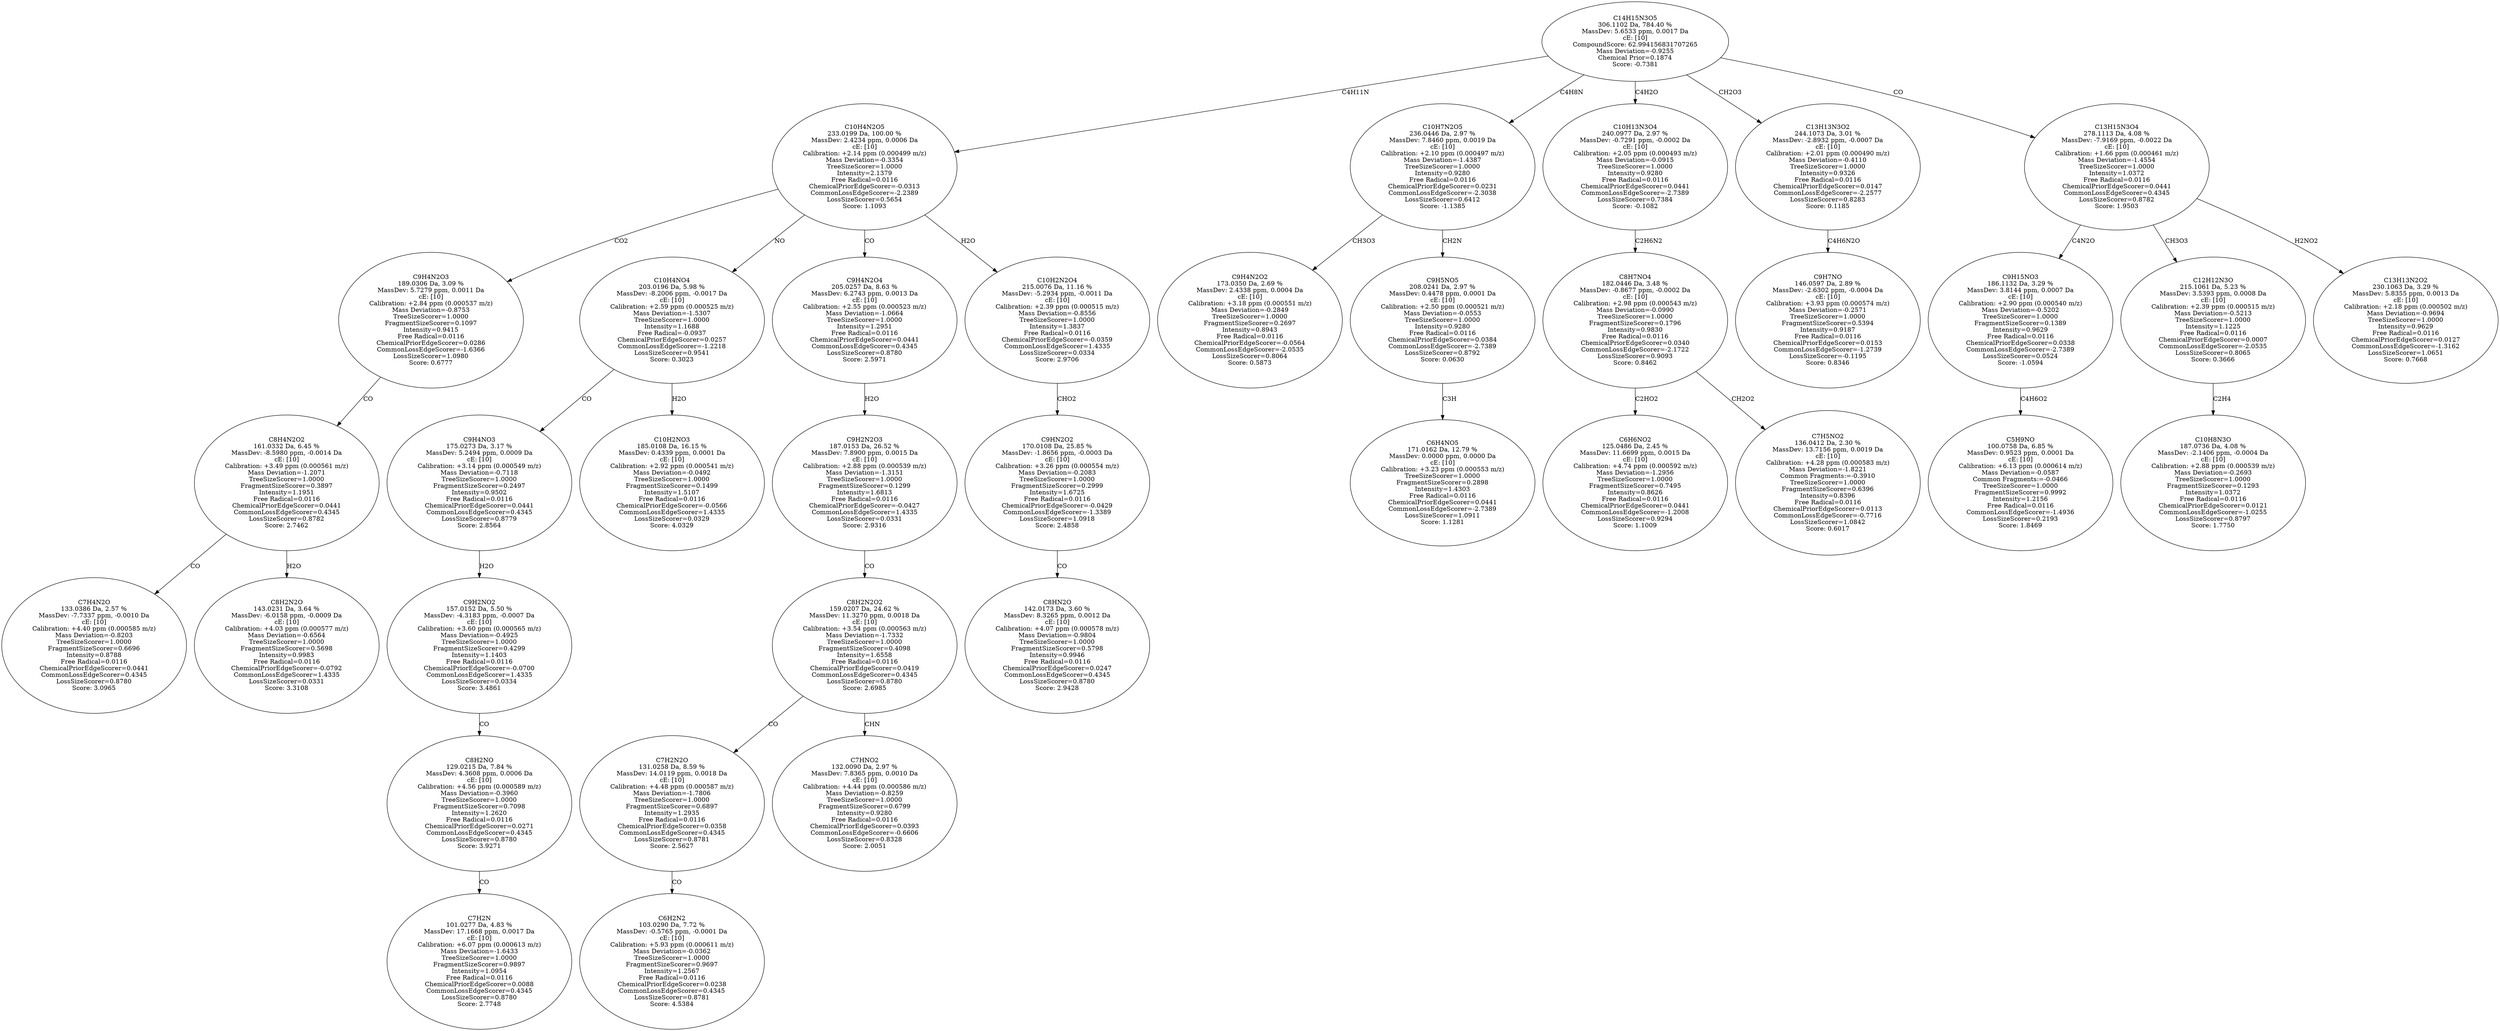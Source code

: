 strict digraph {
v1 [label="C7H4N2O\n133.0386 Da, 2.57 %\nMassDev: -7.7337 ppm, -0.0010 Da\ncE: [10]\nCalibration: +4.40 ppm (0.000585 m/z)\nMass Deviation=-0.8203\nTreeSizeScorer=1.0000\nFragmentSizeScorer=0.6696\nIntensity=0.8788\nFree Radical=0.0116\nChemicalPriorEdgeScorer=0.0441\nCommonLossEdgeScorer=0.4345\nLossSizeScorer=0.8780\nScore: 3.0965"];
v2 [label="C8H2N2O\n143.0231 Da, 3.64 %\nMassDev: -6.0158 ppm, -0.0009 Da\ncE: [10]\nCalibration: +4.03 ppm (0.000577 m/z)\nMass Deviation=-0.6564\nTreeSizeScorer=1.0000\nFragmentSizeScorer=0.5698\nIntensity=0.9983\nFree Radical=0.0116\nChemicalPriorEdgeScorer=-0.0792\nCommonLossEdgeScorer=1.4335\nLossSizeScorer=0.0331\nScore: 3.3108"];
v3 [label="C8H4N2O2\n161.0332 Da, 6.45 %\nMassDev: -8.5980 ppm, -0.0014 Da\ncE: [10]\nCalibration: +3.49 ppm (0.000561 m/z)\nMass Deviation=-1.2071\nTreeSizeScorer=1.0000\nFragmentSizeScorer=0.3897\nIntensity=1.1951\nFree Radical=0.0116\nChemicalPriorEdgeScorer=0.0441\nCommonLossEdgeScorer=0.4345\nLossSizeScorer=0.8782\nScore: 2.7462"];
v4 [label="C9H4N2O3\n189.0306 Da, 3.09 %\nMassDev: 5.7279 ppm, 0.0011 Da\ncE: [10]\nCalibration: +2.84 ppm (0.000537 m/z)\nMass Deviation=-0.8753\nTreeSizeScorer=1.0000\nFragmentSizeScorer=0.1097\nIntensity=0.9415\nFree Radical=0.0116\nChemicalPriorEdgeScorer=0.0286\nCommonLossEdgeScorer=-1.6366\nLossSizeScorer=1.0980\nScore: 0.6777"];
v5 [label="C7H2N\n101.0277 Da, 4.83 %\nMassDev: 17.1668 ppm, 0.0017 Da\ncE: [10]\nCalibration: +6.07 ppm (0.000613 m/z)\nMass Deviation=-1.6433\nTreeSizeScorer=1.0000\nFragmentSizeScorer=0.9897\nIntensity=1.0954\nFree Radical=0.0116\nChemicalPriorEdgeScorer=0.0088\nCommonLossEdgeScorer=0.4345\nLossSizeScorer=0.8780\nScore: 2.7748"];
v6 [label="C8H2NO\n129.0215 Da, 7.84 %\nMassDev: 4.3608 ppm, 0.0006 Da\ncE: [10]\nCalibration: +4.56 ppm (0.000589 m/z)\nMass Deviation=-0.3960\nTreeSizeScorer=1.0000\nFragmentSizeScorer=0.7098\nIntensity=1.2620\nFree Radical=0.0116\nChemicalPriorEdgeScorer=0.0271\nCommonLossEdgeScorer=0.4345\nLossSizeScorer=0.8780\nScore: 3.9271"];
v7 [label="C9H2NO2\n157.0152 Da, 5.50 %\nMassDev: -4.3183 ppm, -0.0007 Da\ncE: [10]\nCalibration: +3.60 ppm (0.000565 m/z)\nMass Deviation=-0.4925\nTreeSizeScorer=1.0000\nFragmentSizeScorer=0.4299\nIntensity=1.1403\nFree Radical=0.0116\nChemicalPriorEdgeScorer=-0.0700\nCommonLossEdgeScorer=1.4335\nLossSizeScorer=0.0334\nScore: 3.4861"];
v8 [label="C9H4NO3\n175.0273 Da, 3.17 %\nMassDev: 5.2494 ppm, 0.0009 Da\ncE: [10]\nCalibration: +3.14 ppm (0.000549 m/z)\nMass Deviation=-0.7118\nTreeSizeScorer=1.0000\nFragmentSizeScorer=0.2497\nIntensity=0.9502\nFree Radical=0.0116\nChemicalPriorEdgeScorer=0.0441\nCommonLossEdgeScorer=0.4345\nLossSizeScorer=0.8779\nScore: 2.8564"];
v9 [label="C10H2NO3\n185.0108 Da, 16.15 %\nMassDev: 0.4339 ppm, 0.0001 Da\ncE: [10]\nCalibration: +2.92 ppm (0.000541 m/z)\nMass Deviation=-0.0492\nTreeSizeScorer=1.0000\nFragmentSizeScorer=0.1499\nIntensity=1.5107\nFree Radical=0.0116\nChemicalPriorEdgeScorer=-0.0566\nCommonLossEdgeScorer=1.4335\nLossSizeScorer=0.0329\nScore: 4.0329"];
v10 [label="C10H4NO4\n203.0196 Da, 5.98 %\nMassDev: -8.2006 ppm, -0.0017 Da\ncE: [10]\nCalibration: +2.59 ppm (0.000525 m/z)\nMass Deviation=-1.5307\nTreeSizeScorer=1.0000\nIntensity=1.1688\nFree Radical=-0.0937\nChemicalPriorEdgeScorer=0.0257\nCommonLossEdgeScorer=-1.2218\nLossSizeScorer=0.9541\nScore: 0.3023"];
v11 [label="C6H2N2\n103.0290 Da, 7.72 %\nMassDev: -0.5765 ppm, -0.0001 Da\ncE: [10]\nCalibration: +5.93 ppm (0.000611 m/z)\nMass Deviation=-0.0362\nTreeSizeScorer=1.0000\nFragmentSizeScorer=0.9697\nIntensity=1.2567\nFree Radical=0.0116\nChemicalPriorEdgeScorer=0.0238\nCommonLossEdgeScorer=0.4345\nLossSizeScorer=0.8781\nScore: 4.5384"];
v12 [label="C7H2N2O\n131.0258 Da, 8.59 %\nMassDev: 14.0119 ppm, 0.0018 Da\ncE: [10]\nCalibration: +4.48 ppm (0.000587 m/z)\nMass Deviation=-1.7806\nTreeSizeScorer=1.0000\nFragmentSizeScorer=0.6897\nIntensity=1.2935\nFree Radical=0.0116\nChemicalPriorEdgeScorer=0.0358\nCommonLossEdgeScorer=0.4345\nLossSizeScorer=0.8781\nScore: 2.5627"];
v13 [label="C7HNO2\n132.0090 Da, 2.97 %\nMassDev: 7.8365 ppm, 0.0010 Da\ncE: [10]\nCalibration: +4.44 ppm (0.000586 m/z)\nMass Deviation=-0.8259\nTreeSizeScorer=1.0000\nFragmentSizeScorer=0.6799\nIntensity=0.9280\nFree Radical=0.0116\nChemicalPriorEdgeScorer=0.0393\nCommonLossEdgeScorer=-0.6606\nLossSizeScorer=0.8328\nScore: 2.0051"];
v14 [label="C8H2N2O2\n159.0207 Da, 24.62 %\nMassDev: 11.3270 ppm, 0.0018 Da\ncE: [10]\nCalibration: +3.54 ppm (0.000563 m/z)\nMass Deviation=-1.7332\nTreeSizeScorer=1.0000\nFragmentSizeScorer=0.4098\nIntensity=1.6558\nFree Radical=0.0116\nChemicalPriorEdgeScorer=0.0419\nCommonLossEdgeScorer=0.4345\nLossSizeScorer=0.8780\nScore: 2.6985"];
v15 [label="C9H2N2O3\n187.0153 Da, 26.52 %\nMassDev: 7.8900 ppm, 0.0015 Da\ncE: [10]\nCalibration: +2.88 ppm (0.000539 m/z)\nMass Deviation=-1.3151\nTreeSizeScorer=1.0000\nFragmentSizeScorer=0.1299\nIntensity=1.6813\nFree Radical=0.0116\nChemicalPriorEdgeScorer=-0.0427\nCommonLossEdgeScorer=1.4335\nLossSizeScorer=0.0331\nScore: 2.9316"];
v16 [label="C9H4N2O4\n205.0257 Da, 8.63 %\nMassDev: 6.2743 ppm, 0.0013 Da\ncE: [10]\nCalibration: +2.55 ppm (0.000523 m/z)\nMass Deviation=-1.0664\nTreeSizeScorer=1.0000\nIntensity=1.2951\nFree Radical=0.0116\nChemicalPriorEdgeScorer=0.0441\nCommonLossEdgeScorer=0.4345\nLossSizeScorer=0.8780\nScore: 2.5971"];
v17 [label="C8HN2O\n142.0173 Da, 3.60 %\nMassDev: 8.3265 ppm, 0.0012 Da\ncE: [10]\nCalibration: +4.07 ppm (0.000578 m/z)\nMass Deviation=-0.9804\nTreeSizeScorer=1.0000\nFragmentSizeScorer=0.5798\nIntensity=0.9946\nFree Radical=0.0116\nChemicalPriorEdgeScorer=0.0247\nCommonLossEdgeScorer=0.4345\nLossSizeScorer=0.8780\nScore: 2.9428"];
v18 [label="C9HN2O2\n170.0108 Da, 25.85 %\nMassDev: -1.8656 ppm, -0.0003 Da\ncE: [10]\nCalibration: +3.26 ppm (0.000554 m/z)\nMass Deviation=-0.2083\nTreeSizeScorer=1.0000\nFragmentSizeScorer=0.2999\nIntensity=1.6725\nFree Radical=0.0116\nChemicalPriorEdgeScorer=-0.0429\nCommonLossEdgeScorer=-1.3389\nLossSizeScorer=1.0918\nScore: 2.4858"];
v19 [label="C10H2N2O4\n215.0076 Da, 11.16 %\nMassDev: -5.2934 ppm, -0.0011 Da\ncE: [10]\nCalibration: +2.39 ppm (0.000515 m/z)\nMass Deviation=-0.8556\nTreeSizeScorer=1.0000\nIntensity=1.3837\nFree Radical=0.0116\nChemicalPriorEdgeScorer=-0.0359\nCommonLossEdgeScorer=1.4335\nLossSizeScorer=0.0334\nScore: 2.9706"];
v20 [label="C10H4N2O5\n233.0199 Da, 100.00 %\nMassDev: 2.4234 ppm, 0.0006 Da\ncE: [10]\nCalibration: +2.14 ppm (0.000499 m/z)\nMass Deviation=-0.3354\nTreeSizeScorer=1.0000\nIntensity=2.1379\nFree Radical=0.0116\nChemicalPriorEdgeScorer=-0.0313\nCommonLossEdgeScorer=-2.2389\nLossSizeScorer=0.5654\nScore: 1.1093"];
v21 [label="C9H4N2O2\n173.0350 Da, 2.69 %\nMassDev: 2.4338 ppm, 0.0004 Da\ncE: [10]\nCalibration: +3.18 ppm (0.000551 m/z)\nMass Deviation=-0.2849\nTreeSizeScorer=1.0000\nFragmentSizeScorer=0.2697\nIntensity=0.8943\nFree Radical=0.0116\nChemicalPriorEdgeScorer=-0.0564\nCommonLossEdgeScorer=-2.0535\nLossSizeScorer=0.8064\nScore: 0.5873"];
v22 [label="C6H4NO5\n171.0162 Da, 12.79 %\nMassDev: 0.0000 ppm, 0.0000 Da\ncE: [10]\nCalibration: +3.23 ppm (0.000553 m/z)\nTreeSizeScorer=1.0000\nFragmentSizeScorer=0.2898\nIntensity=1.4303\nFree Radical=0.0116\nChemicalPriorEdgeScorer=0.0441\nCommonLossEdgeScorer=-2.7389\nLossSizeScorer=1.0911\nScore: 1.1281"];
v23 [label="C9H5NO5\n208.0241 Da, 2.97 %\nMassDev: 0.4478 ppm, 0.0001 Da\ncE: [10]\nCalibration: +2.50 ppm (0.000521 m/z)\nMass Deviation=-0.0553\nTreeSizeScorer=1.0000\nIntensity=0.9280\nFree Radical=0.0116\nChemicalPriorEdgeScorer=0.0384\nCommonLossEdgeScorer=-2.7389\nLossSizeScorer=0.8792\nScore: 0.0630"];
v24 [label="C10H7N2O5\n236.0446 Da, 2.97 %\nMassDev: 7.8460 ppm, 0.0019 Da\ncE: [10]\nCalibration: +2.10 ppm (0.000497 m/z)\nMass Deviation=-1.4387\nTreeSizeScorer=1.0000\nIntensity=0.9280\nFree Radical=0.0116\nChemicalPriorEdgeScorer=0.0231\nCommonLossEdgeScorer=-2.3038\nLossSizeScorer=0.6412\nScore: -1.1385"];
v25 [label="C6H6NO2\n125.0486 Da, 2.45 %\nMassDev: 11.6699 ppm, 0.0015 Da\ncE: [10]\nCalibration: +4.74 ppm (0.000592 m/z)\nMass Deviation=-1.2956\nTreeSizeScorer=1.0000\nFragmentSizeScorer=0.7495\nIntensity=0.8626\nFree Radical=0.0116\nChemicalPriorEdgeScorer=0.0441\nCommonLossEdgeScorer=-1.2008\nLossSizeScorer=0.9294\nScore: 1.1009"];
v26 [label="C7H5NO2\n136.0412 Da, 2.30 %\nMassDev: 13.7156 ppm, 0.0019 Da\ncE: [10]\nCalibration: +4.28 ppm (0.000583 m/z)\nMass Deviation=-1.8221\nCommon Fragments:=-0.3910\nTreeSizeScorer=1.0000\nFragmentSizeScorer=0.6396\nIntensity=0.8396\nFree Radical=0.0116\nChemicalPriorEdgeScorer=0.0113\nCommonLossEdgeScorer=-0.7716\nLossSizeScorer=1.0842\nScore: 0.6017"];
v27 [label="C8H7NO4\n182.0446 Da, 3.48 %\nMassDev: -0.8677 ppm, -0.0002 Da\ncE: [10]\nCalibration: +2.98 ppm (0.000543 m/z)\nMass Deviation=-0.0990\nTreeSizeScorer=1.0000\nFragmentSizeScorer=0.1796\nIntensity=0.9830\nFree Radical=0.0116\nChemicalPriorEdgeScorer=0.0340\nCommonLossEdgeScorer=-2.1722\nLossSizeScorer=0.9093\nScore: 0.8462"];
v28 [label="C10H13N3O4\n240.0977 Da, 2.97 %\nMassDev: -0.7291 ppm, -0.0002 Da\ncE: [10]\nCalibration: +2.05 ppm (0.000493 m/z)\nMass Deviation=-0.0915\nTreeSizeScorer=1.0000\nIntensity=0.9280\nFree Radical=0.0116\nChemicalPriorEdgeScorer=0.0441\nCommonLossEdgeScorer=-2.7389\nLossSizeScorer=0.7384\nScore: -0.1082"];
v29 [label="C9H7NO\n146.0597 Da, 2.89 %\nMassDev: -2.6302 ppm, -0.0004 Da\ncE: [10]\nCalibration: +3.93 ppm (0.000574 m/z)\nMass Deviation=-0.2571\nTreeSizeScorer=1.0000\nFragmentSizeScorer=0.5394\nIntensity=0.9187\nFree Radical=0.0116\nChemicalPriorEdgeScorer=0.0153\nCommonLossEdgeScorer=-1.2739\nLossSizeScorer=-0.1195\nScore: 0.8346"];
v30 [label="C13H13N3O2\n244.1073 Da, 3.01 %\nMassDev: -2.8932 ppm, -0.0007 Da\ncE: [10]\nCalibration: +2.01 ppm (0.000490 m/z)\nMass Deviation=-0.4110\nTreeSizeScorer=1.0000\nIntensity=0.9326\nFree Radical=0.0116\nChemicalPriorEdgeScorer=0.0147\nCommonLossEdgeScorer=-2.2577\nLossSizeScorer=0.8283\nScore: 0.1185"];
v31 [label="C5H9NO\n100.0758 Da, 6.85 %\nMassDev: 0.9523 ppm, 0.0001 Da\ncE: [10]\nCalibration: +6.13 ppm (0.000614 m/z)\nMass Deviation=-0.0587\nCommon Fragments:=-0.0466\nTreeSizeScorer=1.0000\nFragmentSizeScorer=0.9992\nIntensity=1.2156\nFree Radical=0.0116\nCommonLossEdgeScorer=-1.4936\nLossSizeScorer=0.2193\nScore: 1.8469"];
v32 [label="C9H15NO3\n186.1132 Da, 3.29 %\nMassDev: 3.8144 ppm, 0.0007 Da\ncE: [10]\nCalibration: +2.90 ppm (0.000540 m/z)\nMass Deviation=-0.5202\nTreeSizeScorer=1.0000\nFragmentSizeScorer=0.1389\nIntensity=0.9629\nFree Radical=0.0116\nChemicalPriorEdgeScorer=0.0338\nCommonLossEdgeScorer=-2.7389\nLossSizeScorer=0.0524\nScore: -1.0594"];
v33 [label="C10H8N3O\n187.0736 Da, 4.08 %\nMassDev: -2.1406 ppm, -0.0004 Da\ncE: [10]\nCalibration: +2.88 ppm (0.000539 m/z)\nMass Deviation=-0.2693\nTreeSizeScorer=1.0000\nFragmentSizeScorer=0.1293\nIntensity=1.0372\nFree Radical=0.0116\nChemicalPriorEdgeScorer=0.0121\nCommonLossEdgeScorer=-1.0255\nLossSizeScorer=0.8797\nScore: 1.7750"];
v34 [label="C12H12N3O\n215.1061 Da, 5.23 %\nMassDev: 3.5393 ppm, 0.0008 Da\ncE: [10]\nCalibration: +2.39 ppm (0.000515 m/z)\nMass Deviation=-0.5213\nTreeSizeScorer=1.0000\nIntensity=1.1225\nFree Radical=0.0116\nChemicalPriorEdgeScorer=0.0007\nCommonLossEdgeScorer=-2.0535\nLossSizeScorer=0.8065\nScore: 0.3666"];
v35 [label="C13H13N2O2\n230.1063 Da, 3.29 %\nMassDev: 5.8355 ppm, 0.0013 Da\ncE: [10]\nCalibration: +2.18 ppm (0.000502 m/z)\nMass Deviation=-0.9694\nTreeSizeScorer=1.0000\nIntensity=0.9629\nFree Radical=0.0116\nChemicalPriorEdgeScorer=0.0127\nCommonLossEdgeScorer=-1.3162\nLossSizeScorer=1.0651\nScore: 0.7668"];
v36 [label="C13H15N3O4\n278.1113 Da, 4.08 %\nMassDev: -7.9169 ppm, -0.0022 Da\ncE: [10]\nCalibration: +1.66 ppm (0.000461 m/z)\nMass Deviation=-1.4554\nTreeSizeScorer=1.0000\nIntensity=1.0372\nFree Radical=0.0116\nChemicalPriorEdgeScorer=0.0441\nCommonLossEdgeScorer=0.4345\nLossSizeScorer=0.8782\nScore: 1.9503"];
v37 [label="C14H15N3O5\n306.1102 Da, 784.40 %\nMassDev: 5.6533 ppm, 0.0017 Da\ncE: [10]\nCompoundScore: 62.994156831707265\nMass Deviation=-0.9255\nChemical Prior=0.1874\nScore: -0.7381"];
v3 -> v1 [label="CO"];
v3 -> v2 [label="H2O"];
v4 -> v3 [label="CO"];
v20 -> v4 [label="CO2"];
v6 -> v5 [label="CO"];
v7 -> v6 [label="CO"];
v8 -> v7 [label="H2O"];
v10 -> v8 [label="CO"];
v10 -> v9 [label="H2O"];
v20 -> v10 [label="NO"];
v12 -> v11 [label="CO"];
v14 -> v12 [label="CO"];
v14 -> v13 [label="CHN"];
v15 -> v14 [label="CO"];
v16 -> v15 [label="H2O"];
v20 -> v16 [label="CO"];
v18 -> v17 [label="CO"];
v19 -> v18 [label="CHO2"];
v20 -> v19 [label="H2O"];
v37 -> v20 [label="C4H11N"];
v24 -> v21 [label="CH3O3"];
v23 -> v22 [label="C3H"];
v24 -> v23 [label="CH2N"];
v37 -> v24 [label="C4H8N"];
v27 -> v25 [label="C2HO2"];
v27 -> v26 [label="CH2O2"];
v28 -> v27 [label="C2H6N2"];
v37 -> v28 [label="C4H2O"];
v30 -> v29 [label="C4H6N2O"];
v37 -> v30 [label="CH2O3"];
v32 -> v31 [label="C4H6O2"];
v36 -> v32 [label="C4N2O"];
v34 -> v33 [label="C2H4"];
v36 -> v34 [label="CH3O3"];
v36 -> v35 [label="H2NO2"];
v37 -> v36 [label="CO"];
}